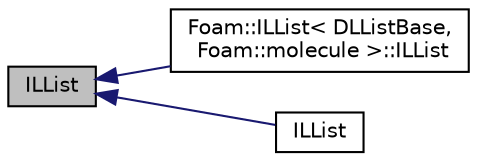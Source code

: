 digraph "ILList"
{
  bgcolor="transparent";
  edge [fontname="Helvetica",fontsize="10",labelfontname="Helvetica",labelfontsize="10"];
  node [fontname="Helvetica",fontsize="10",shape=record];
  rankdir="LR";
  Node1 [label="ILList",height=0.2,width=0.4,color="black", fillcolor="grey75", style="filled", fontcolor="black"];
  Node1 -> Node2 [dir="back",color="midnightblue",fontsize="10",style="solid",fontname="Helvetica"];
  Node2 [label="Foam::ILList\< DLListBase,\l Foam::molecule \>::ILList",height=0.2,width=0.4,color="black",URL="$a01050.html#ab26101f20fc6fe43b7335ba0e7249063",tooltip="Construct given initial T. "];
  Node1 -> Node3 [dir="back",color="midnightblue",fontsize="10",style="solid",fontname="Helvetica"];
  Node3 [label="ILList",height=0.2,width=0.4,color="black",URL="$a01050.html#a9fe64e410d43c4e1ff806fb32c5a2819",tooltip="Construct as copy. "];
}
